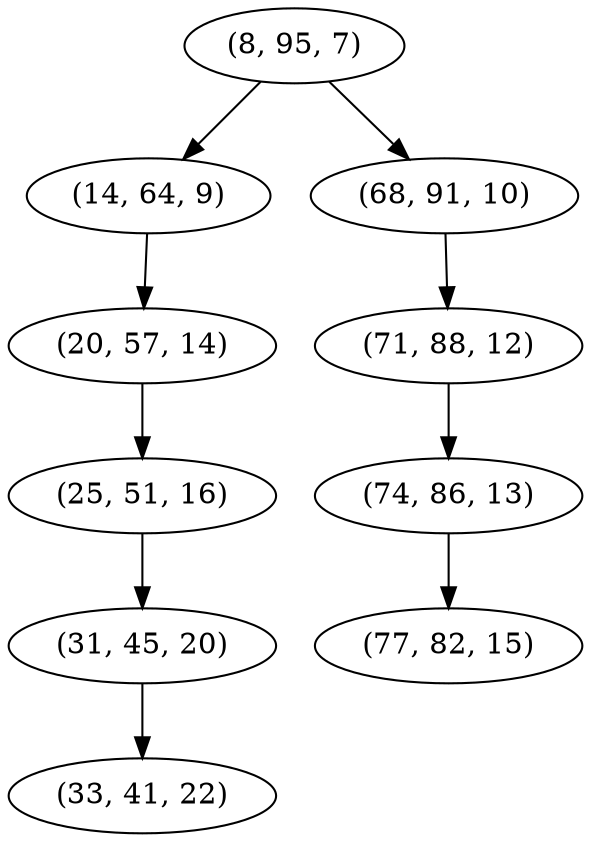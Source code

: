 digraph tree {
    "(8, 95, 7)";
    "(14, 64, 9)";
    "(20, 57, 14)";
    "(25, 51, 16)";
    "(31, 45, 20)";
    "(33, 41, 22)";
    "(68, 91, 10)";
    "(71, 88, 12)";
    "(74, 86, 13)";
    "(77, 82, 15)";
    "(8, 95, 7)" -> "(14, 64, 9)";
    "(8, 95, 7)" -> "(68, 91, 10)";
    "(14, 64, 9)" -> "(20, 57, 14)";
    "(20, 57, 14)" -> "(25, 51, 16)";
    "(25, 51, 16)" -> "(31, 45, 20)";
    "(31, 45, 20)" -> "(33, 41, 22)";
    "(68, 91, 10)" -> "(71, 88, 12)";
    "(71, 88, 12)" -> "(74, 86, 13)";
    "(74, 86, 13)" -> "(77, 82, 15)";
}
